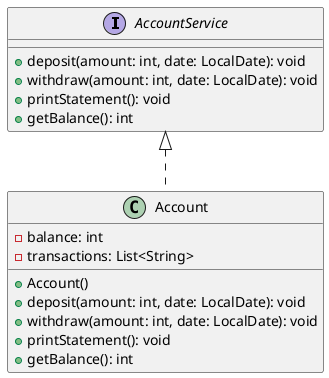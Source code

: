 @startuml
interface AccountService {
    + deposit(amount: int, date: LocalDate): void
    + withdraw(amount: int, date: LocalDate): void
    + printStatement(): void
    + getBalance(): int
}

class Account {
    - balance: int
    - transactions: List<String>
    + Account()
    + deposit(amount: int, date: LocalDate): void
    + withdraw(amount: int, date: LocalDate): void
    + printStatement(): void
    + getBalance(): int
}

AccountService <|.. Account
@enduml